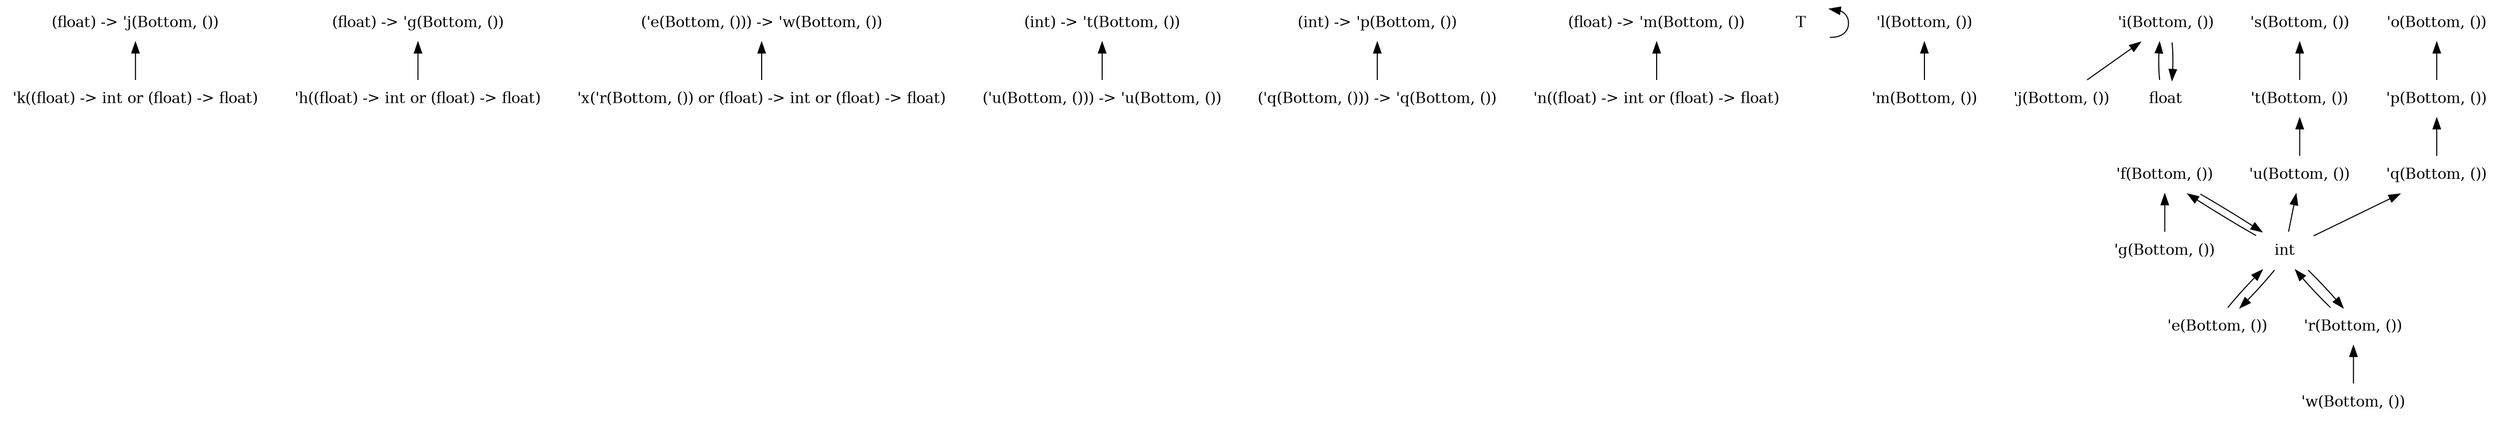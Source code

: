 digraph order {
  graph [
    size = "30,10"
    ];
  node [
    shape = none
    ];
  edge [
    dir = back
    ];
  "(float) -> 'j(Bottom, ())"
  "(float) -> 'g(Bottom, ())"
  "('e(Bottom, ())) -> 'w(Bottom, ())"
  "(int) -> 't(Bottom, ())"
  "(int) -> 'p(Bottom, ())"
  "(float) -> 'm(Bottom, ())"
  "T"
  "'x('r(Bottom, ()) or (float) -> int or (float) -> float)"
  "'h((float) -> int or (float) -> float)"
  "'k((float) -> int or (float) -> float)"
  "'n((float) -> int or (float) -> float)"
  "'m(Bottom, ())"
  "'i(Bottom, ())"
  "'j(Bottom, ())"
  "'f(Bottom, ())"
  "'g(Bottom, ())"
  "'e(Bottom, ())"
  "'w(Bottom, ())"
  "'t(Bottom, ())"
  "'u(Bottom, ())"
  "'r(Bottom, ())"
  "'p(Bottom, ())"
  "'q(Bottom, ())"
  "'l(Bottom, ())"
  "'s(Bottom, ())"
  "'o(Bottom, ())"
  "float"
  "int"
  "('u(Bottom, ())) -> 'u(Bottom, ())"
  "('q(Bottom, ())) -> 'q(Bottom, ())"
  "(int) -> 'p(Bottom, ())" -> "('q(Bottom, ())) -> 'q(Bottom, ())"
  "(float) -> 'm(Bottom, ())" -> "'n((float) -> int or (float) -> float)"
  "'i(Bottom, ())" -> "'j(Bottom, ())"
  "'i(Bottom, ())" -> "float"
  "(float) -> 'j(Bottom, ())" -> "'k((float) -> int or (float) -> float)"
  "'f(Bottom, ())" -> "'g(Bottom, ())"
  "'f(Bottom, ())" -> "int"
  "(float) -> 'g(Bottom, ())" -> "'h((float) -> int or (float) -> float)"
  "'e(Bottom, ())" -> "int"
  "T" -> "T"
  "float" -> "'i(Bottom, ())"
  "'r(Bottom, ())" -> "'w(Bottom, ())"
  "'r(Bottom, ())" -> "int"
  "'s(Bottom, ())" -> "'t(Bottom, ())"
  "'u(Bottom, ())" -> "int"
  "'t(Bottom, ())" -> "'u(Bottom, ())"
  "int" -> "'r(Bottom, ())"
  "int" -> "'f(Bottom, ())"
  "int" -> "'e(Bottom, ())"
  "'o(Bottom, ())" -> "'p(Bottom, ())"
  "'q(Bottom, ())" -> "int"
  "'p(Bottom, ())" -> "'q(Bottom, ())"
  "'l(Bottom, ())" -> "'m(Bottom, ())"
  "('e(Bottom, ())) -> 'w(Bottom, ())" -> "'x('r(Bottom, ()) or (float) -> int or (float) -> float)"
  "(int) -> 't(Bottom, ())" -> "('u(Bottom, ())) -> 'u(Bottom, ())"
}